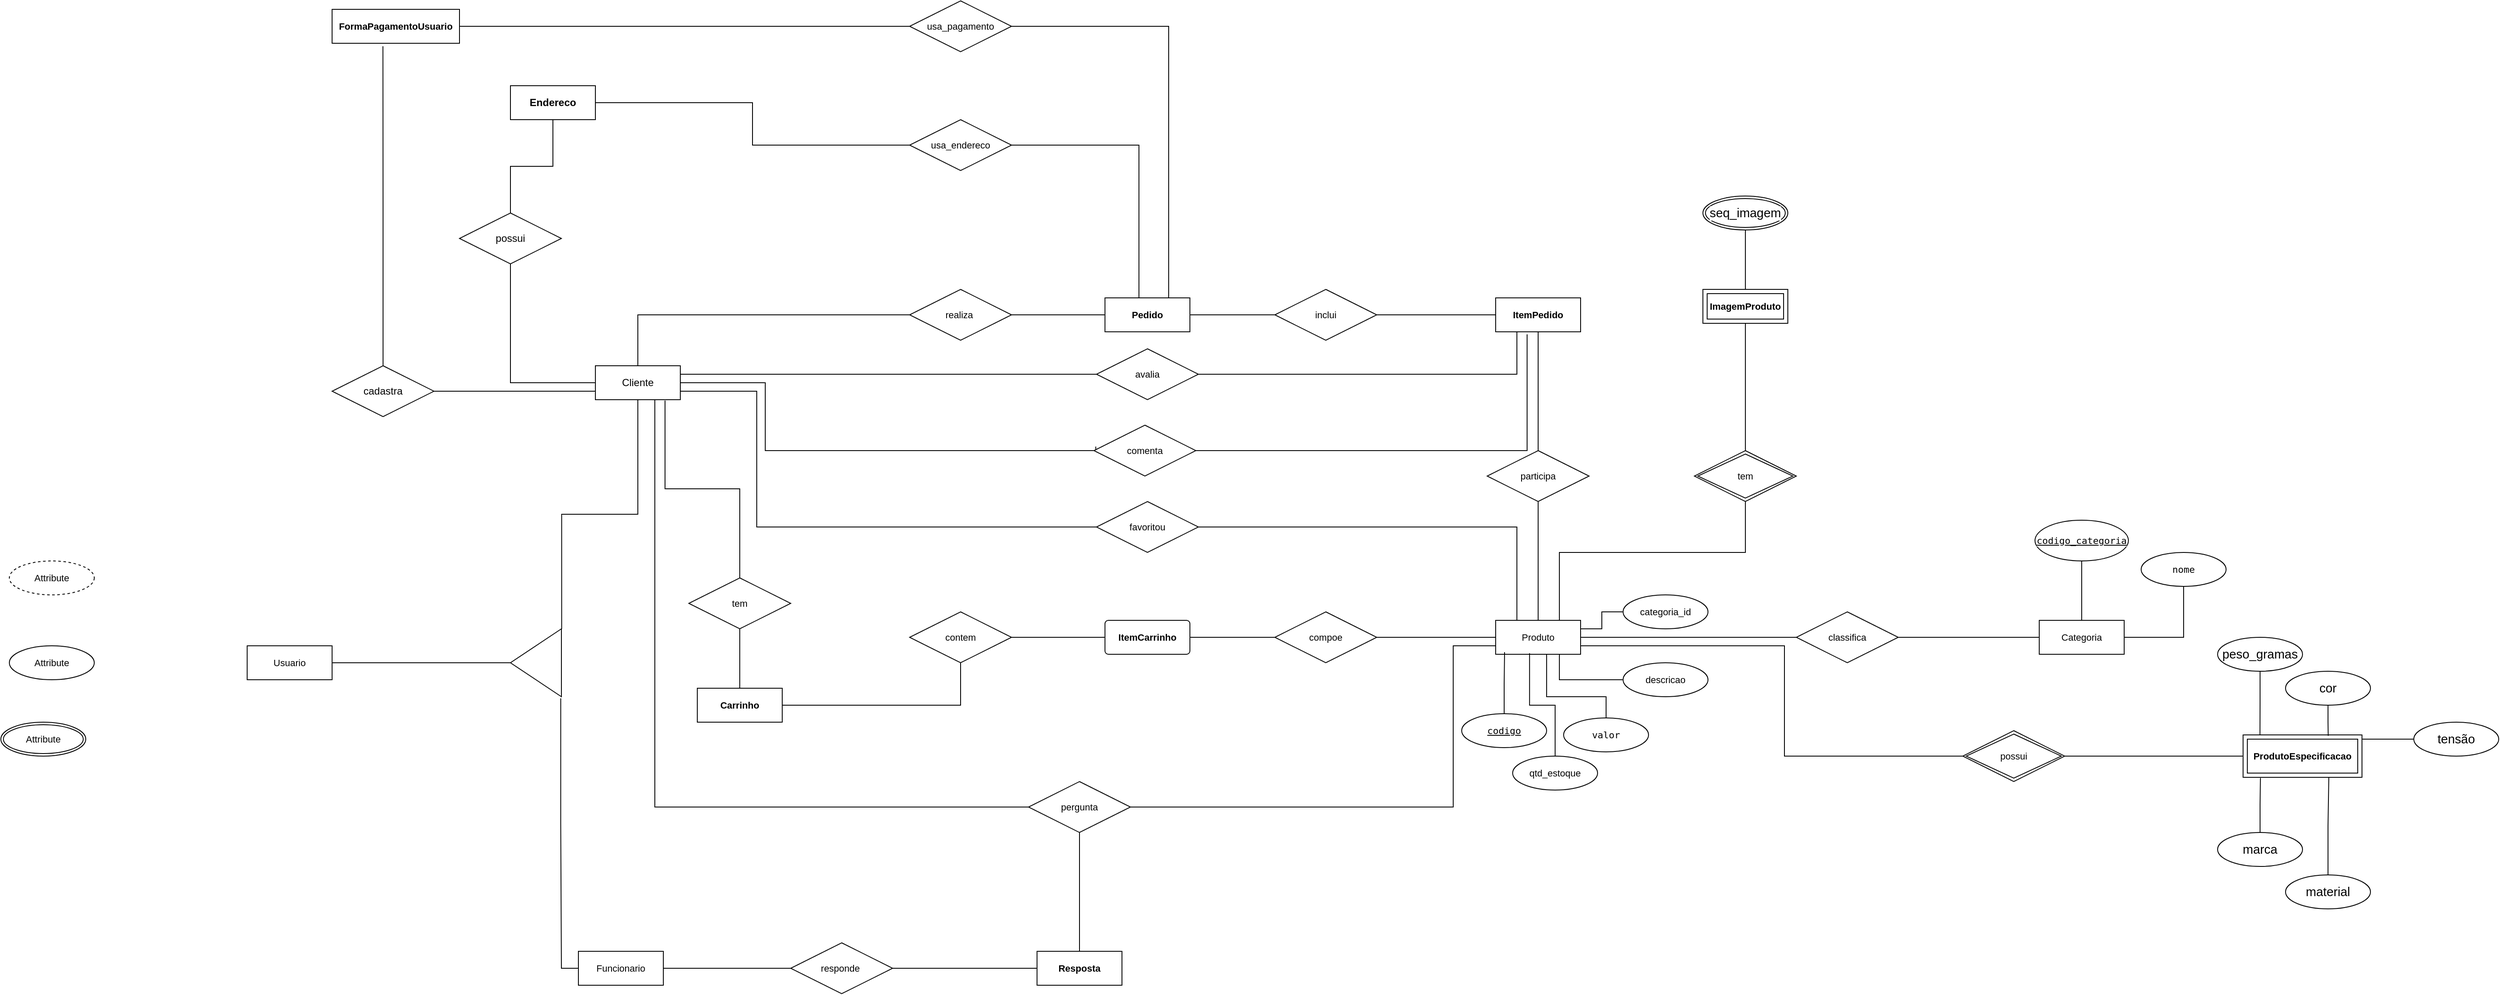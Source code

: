 <mxfile version="28.2.5">
  <diagram name="Página-1" id="8Iw2187nsq1q3JchT0BX">
    <mxGraphModel dx="5187" dy="3324" grid="1" gridSize="10" guides="1" tooltips="1" connect="1" arrows="1" fold="1" page="1" pageScale="1" pageWidth="827" pageHeight="1169" math="0" shadow="0">
      <root>
        <mxCell id="0" />
        <mxCell id="1" parent="0" />
        <mxCell id="VzOfpZ_Bs2Y8hGM9rfYh-7" style="edgeStyle=orthogonalEdgeStyle;rounded=0;orthogonalLoop=1;jettySize=auto;html=1;entryX=0.5;entryY=1;entryDx=0;entryDy=0;endArrow=none;endFill=0;" edge="1" parent="1" source="VzOfpZ_Bs2Y8hGM9rfYh-1" target="VzOfpZ_Bs2Y8hGM9rfYh-4">
          <mxGeometry relative="1" as="geometry" />
        </mxCell>
        <mxCell id="VzOfpZ_Bs2Y8hGM9rfYh-9" style="edgeStyle=orthogonalEdgeStyle;shape=connector;rounded=0;orthogonalLoop=1;jettySize=auto;html=1;entryX=1;entryY=0.5;entryDx=0;entryDy=0;strokeColor=default;align=center;verticalAlign=middle;fontFamily=Helvetica;fontSize=11;fontColor=default;labelBackgroundColor=default;endArrow=none;endFill=0;exitX=0;exitY=0.75;exitDx=0;exitDy=0;" edge="1" parent="1" source="VzOfpZ_Bs2Y8hGM9rfYh-1" target="VzOfpZ_Bs2Y8hGM9rfYh-6">
          <mxGeometry relative="1" as="geometry">
            <Array as="points">
              <mxPoint x="70" y="160" />
              <mxPoint x="70" y="160" />
            </Array>
          </mxGeometry>
        </mxCell>
        <mxCell id="VzOfpZ_Bs2Y8hGM9rfYh-13" style="edgeStyle=orthogonalEdgeStyle;shape=connector;rounded=0;orthogonalLoop=1;jettySize=auto;html=1;entryX=0.5;entryY=0;entryDx=0;entryDy=0;strokeColor=default;align=center;verticalAlign=middle;fontFamily=Helvetica;fontSize=11;fontColor=default;labelBackgroundColor=default;endArrow=none;endFill=0;exitX=0.82;exitY=1.025;exitDx=0;exitDy=0;exitPerimeter=0;" edge="1" parent="1" source="VzOfpZ_Bs2Y8hGM9rfYh-1" target="VzOfpZ_Bs2Y8hGM9rfYh-12">
          <mxGeometry relative="1" as="geometry" />
        </mxCell>
        <mxCell id="VzOfpZ_Bs2Y8hGM9rfYh-27" style="edgeStyle=orthogonalEdgeStyle;shape=connector;rounded=0;orthogonalLoop=1;jettySize=auto;html=1;entryX=0;entryY=0.5;entryDx=0;entryDy=0;strokeColor=default;align=center;verticalAlign=middle;fontFamily=Helvetica;fontSize=11;fontColor=default;labelBackgroundColor=default;endArrow=none;endFill=0;" edge="1" parent="1" source="VzOfpZ_Bs2Y8hGM9rfYh-1" target="VzOfpZ_Bs2Y8hGM9rfYh-25">
          <mxGeometry relative="1" as="geometry">
            <Array as="points">
              <mxPoint x="290" y="70" />
            </Array>
          </mxGeometry>
        </mxCell>
        <mxCell id="VzOfpZ_Bs2Y8hGM9rfYh-65" style="edgeStyle=orthogonalEdgeStyle;shape=connector;rounded=0;orthogonalLoop=1;jettySize=auto;html=1;entryX=0.018;entryY=0.42;entryDx=0;entryDy=0;strokeColor=default;align=center;verticalAlign=middle;fontFamily=Helvetica;fontSize=11;fontColor=default;labelBackgroundColor=default;endArrow=none;endFill=0;entryPerimeter=0;" edge="1" parent="1" source="VzOfpZ_Bs2Y8hGM9rfYh-1" target="VzOfpZ_Bs2Y8hGM9rfYh-64">
          <mxGeometry relative="1" as="geometry">
            <Array as="points">
              <mxPoint x="440" y="150" />
              <mxPoint x="440" y="230" />
              <mxPoint x="829" y="230" />
            </Array>
          </mxGeometry>
        </mxCell>
        <mxCell id="VzOfpZ_Bs2Y8hGM9rfYh-67" style="edgeStyle=orthogonalEdgeStyle;shape=connector;rounded=0;orthogonalLoop=1;jettySize=auto;html=1;entryX=0;entryY=0.5;entryDx=0;entryDy=0;strokeColor=default;align=center;verticalAlign=middle;fontFamily=Helvetica;fontSize=11;fontColor=default;labelBackgroundColor=default;endArrow=none;endFill=0;" edge="1" parent="1" source="VzOfpZ_Bs2Y8hGM9rfYh-1" target="VzOfpZ_Bs2Y8hGM9rfYh-60">
          <mxGeometry relative="1" as="geometry">
            <Array as="points">
              <mxPoint x="310" y="650" />
            </Array>
          </mxGeometry>
        </mxCell>
        <mxCell id="VzOfpZ_Bs2Y8hGM9rfYh-1" value="Cliente" style="whiteSpace=wrap;html=1;align=center;" vertex="1" parent="1">
          <mxGeometry x="240" y="130" width="100" height="40" as="geometry" />
        </mxCell>
        <mxCell id="VzOfpZ_Bs2Y8hGM9rfYh-8" style="edgeStyle=orthogonalEdgeStyle;shape=connector;rounded=0;orthogonalLoop=1;jettySize=auto;html=1;strokeColor=default;align=center;verticalAlign=middle;fontFamily=Helvetica;fontSize=11;fontColor=default;labelBackgroundColor=default;endArrow=none;endFill=0;entryX=0.5;entryY=1;entryDx=0;entryDy=0;" edge="1" parent="1" source="VzOfpZ_Bs2Y8hGM9rfYh-4" target="VzOfpZ_Bs2Y8hGM9rfYh-5">
          <mxGeometry relative="1" as="geometry">
            <mxPoint x="130" y="390" as="targetPoint" />
            <Array as="points" />
          </mxGeometry>
        </mxCell>
        <mxCell id="VzOfpZ_Bs2Y8hGM9rfYh-4" value="possui " style="shape=rhombus;perimeter=rhombusPerimeter;whiteSpace=wrap;html=1;align=center;" vertex="1" parent="1">
          <mxGeometry x="80" y="-50" width="120" height="60" as="geometry" />
        </mxCell>
        <mxCell id="VzOfpZ_Bs2Y8hGM9rfYh-5" value="&lt;strong data-end=&quot;5387&quot; data-start=&quot;5356&quot;&gt;Endereco&lt;/strong&gt;" style="whiteSpace=wrap;html=1;align=center;" vertex="1" parent="1">
          <mxGeometry x="140" y="-200" width="100" height="40" as="geometry" />
        </mxCell>
        <mxCell id="VzOfpZ_Bs2Y8hGM9rfYh-11" style="edgeStyle=orthogonalEdgeStyle;shape=connector;rounded=0;orthogonalLoop=1;jettySize=auto;html=1;entryX=0.399;entryY=1.089;entryDx=0;entryDy=0;strokeColor=default;align=center;verticalAlign=middle;fontFamily=Helvetica;fontSize=11;fontColor=default;labelBackgroundColor=default;endArrow=none;endFill=0;entryPerimeter=0;" edge="1" parent="1" source="VzOfpZ_Bs2Y8hGM9rfYh-6" target="VzOfpZ_Bs2Y8hGM9rfYh-10">
          <mxGeometry relative="1" as="geometry">
            <Array as="points" />
          </mxGeometry>
        </mxCell>
        <mxCell id="VzOfpZ_Bs2Y8hGM9rfYh-6" value="cadastra " style="shape=rhombus;perimeter=rhombusPerimeter;whiteSpace=wrap;html=1;align=center;" vertex="1" parent="1">
          <mxGeometry x="-70" y="130" width="120" height="60" as="geometry" />
        </mxCell>
        <mxCell id="VzOfpZ_Bs2Y8hGM9rfYh-10" value="&lt;strong data-end=&quot;5485&quot; data-start=&quot;5439&quot;&gt;FormaPagamentoUsuario&lt;/strong&gt;" style="whiteSpace=wrap;html=1;align=center;fontFamily=Helvetica;fontSize=11;fontColor=default;labelBackgroundColor=default;" vertex="1" parent="1">
          <mxGeometry x="-70" y="-290" width="150" height="40" as="geometry" />
        </mxCell>
        <mxCell id="VzOfpZ_Bs2Y8hGM9rfYh-16" style="edgeStyle=orthogonalEdgeStyle;shape=connector;rounded=0;orthogonalLoop=1;jettySize=auto;html=1;entryX=0.5;entryY=0;entryDx=0;entryDy=0;strokeColor=default;align=center;verticalAlign=middle;fontFamily=Helvetica;fontSize=11;fontColor=default;labelBackgroundColor=default;endArrow=none;endFill=0;" edge="1" parent="1" source="VzOfpZ_Bs2Y8hGM9rfYh-12" target="VzOfpZ_Bs2Y8hGM9rfYh-15">
          <mxGeometry relative="1" as="geometry" />
        </mxCell>
        <mxCell id="VzOfpZ_Bs2Y8hGM9rfYh-12" value="tem " style="shape=rhombus;perimeter=rhombusPerimeter;whiteSpace=wrap;html=1;align=center;fontFamily=Helvetica;fontSize=11;fontColor=default;labelBackgroundColor=default;" vertex="1" parent="1">
          <mxGeometry x="350" y="380" width="120" height="60" as="geometry" />
        </mxCell>
        <mxCell id="VzOfpZ_Bs2Y8hGM9rfYh-18" style="edgeStyle=orthogonalEdgeStyle;shape=connector;rounded=0;orthogonalLoop=1;jettySize=auto;html=1;strokeColor=default;align=center;verticalAlign=middle;fontFamily=Helvetica;fontSize=11;fontColor=default;labelBackgroundColor=default;endArrow=none;endFill=0;" edge="1" parent="1" source="VzOfpZ_Bs2Y8hGM9rfYh-15" target="VzOfpZ_Bs2Y8hGM9rfYh-17">
          <mxGeometry relative="1" as="geometry" />
        </mxCell>
        <mxCell id="VzOfpZ_Bs2Y8hGM9rfYh-15" value="&lt;strong data-end=&quot;5530&quot; data-start=&quot;5502&quot;&gt;Carrinho&lt;/strong&gt;" style="whiteSpace=wrap;html=1;align=center;fontFamily=Helvetica;fontSize=11;fontColor=default;labelBackgroundColor=default;" vertex="1" parent="1">
          <mxGeometry x="360" y="510" width="100" height="40" as="geometry" />
        </mxCell>
        <mxCell id="VzOfpZ_Bs2Y8hGM9rfYh-20" style="edgeStyle=orthogonalEdgeStyle;shape=connector;rounded=0;orthogonalLoop=1;jettySize=auto;html=1;entryX=0;entryY=0.5;entryDx=0;entryDy=0;strokeColor=default;align=center;verticalAlign=middle;fontFamily=Helvetica;fontSize=11;fontColor=default;labelBackgroundColor=default;endArrow=none;endFill=0;" edge="1" parent="1" source="VzOfpZ_Bs2Y8hGM9rfYh-17" target="VzOfpZ_Bs2Y8hGM9rfYh-19">
          <mxGeometry relative="1" as="geometry" />
        </mxCell>
        <mxCell id="VzOfpZ_Bs2Y8hGM9rfYh-17" value="contem " style="shape=rhombus;perimeter=rhombusPerimeter;whiteSpace=wrap;html=1;align=center;fontFamily=Helvetica;fontSize=11;fontColor=default;labelBackgroundColor=default;" vertex="1" parent="1">
          <mxGeometry x="610" y="420" width="120" height="60" as="geometry" />
        </mxCell>
        <mxCell id="VzOfpZ_Bs2Y8hGM9rfYh-22" style="edgeStyle=orthogonalEdgeStyle;shape=connector;rounded=0;orthogonalLoop=1;jettySize=auto;html=1;strokeColor=default;align=center;verticalAlign=middle;fontFamily=Helvetica;fontSize=11;fontColor=default;labelBackgroundColor=default;endArrow=none;endFill=0;" edge="1" parent="1" source="VzOfpZ_Bs2Y8hGM9rfYh-19" target="VzOfpZ_Bs2Y8hGM9rfYh-21">
          <mxGeometry relative="1" as="geometry" />
        </mxCell>
        <mxCell id="VzOfpZ_Bs2Y8hGM9rfYh-19" value="&lt;strong data-end=&quot;5639&quot; data-start=&quot;5603&quot;&gt;ItemCarrinho&lt;/strong&gt;" style="rounded=1;arcSize=10;whiteSpace=wrap;html=1;align=center;fontFamily=Helvetica;fontSize=11;fontColor=default;labelBackgroundColor=default;" vertex="1" parent="1">
          <mxGeometry x="840" y="430" width="100" height="40" as="geometry" />
        </mxCell>
        <mxCell id="VzOfpZ_Bs2Y8hGM9rfYh-24" style="edgeStyle=orthogonalEdgeStyle;shape=connector;rounded=0;orthogonalLoop=1;jettySize=auto;html=1;entryX=0;entryY=0.5;entryDx=0;entryDy=0;strokeColor=default;align=center;verticalAlign=middle;fontFamily=Helvetica;fontSize=11;fontColor=default;labelBackgroundColor=default;endArrow=none;endFill=0;" edge="1" parent="1" source="VzOfpZ_Bs2Y8hGM9rfYh-21" target="VzOfpZ_Bs2Y8hGM9rfYh-23">
          <mxGeometry relative="1" as="geometry" />
        </mxCell>
        <mxCell id="VzOfpZ_Bs2Y8hGM9rfYh-21" value="compoe " style="shape=rhombus;perimeter=rhombusPerimeter;whiteSpace=wrap;html=1;align=center;fontFamily=Helvetica;fontSize=11;fontColor=default;labelBackgroundColor=default;" vertex="1" parent="1">
          <mxGeometry x="1040" y="420" width="120" height="60" as="geometry" />
        </mxCell>
        <mxCell id="VzOfpZ_Bs2Y8hGM9rfYh-45" style="edgeStyle=orthogonalEdgeStyle;shape=connector;rounded=0;orthogonalLoop=1;jettySize=auto;html=1;strokeColor=default;align=center;verticalAlign=middle;fontFamily=Helvetica;fontSize=11;fontColor=default;labelBackgroundColor=default;endArrow=none;endFill=0;exitX=0.75;exitY=0;exitDx=0;exitDy=0;" edge="1" parent="1" source="VzOfpZ_Bs2Y8hGM9rfYh-23" target="VzOfpZ_Bs2Y8hGM9rfYh-108">
          <mxGeometry relative="1" as="geometry">
            <mxPoint x="1594" y="290" as="targetPoint" />
            <Array as="points">
              <mxPoint x="1375" y="350" />
              <mxPoint x="1594" y="350" />
            </Array>
          </mxGeometry>
        </mxCell>
        <mxCell id="VzOfpZ_Bs2Y8hGM9rfYh-50" style="edgeStyle=orthogonalEdgeStyle;shape=connector;rounded=0;orthogonalLoop=1;jettySize=auto;html=1;entryX=0.098;entryY=0.408;entryDx=0;entryDy=0;strokeColor=default;align=center;verticalAlign=middle;fontFamily=Helvetica;fontSize=11;fontColor=default;labelBackgroundColor=default;endArrow=none;endFill=0;exitX=1;exitY=0.75;exitDx=0;exitDy=0;entryPerimeter=0;" edge="1" parent="1" source="VzOfpZ_Bs2Y8hGM9rfYh-23" target="VzOfpZ_Bs2Y8hGM9rfYh-117">
          <mxGeometry relative="1" as="geometry">
            <mxPoint x="1850.0" y="590" as="targetPoint" />
            <Array as="points">
              <mxPoint x="1640" y="460" />
              <mxPoint x="1640" y="590" />
              <mxPoint x="1862" y="590" />
            </Array>
          </mxGeometry>
        </mxCell>
        <mxCell id="VzOfpZ_Bs2Y8hGM9rfYh-55" style="edgeStyle=orthogonalEdgeStyle;shape=connector;rounded=0;orthogonalLoop=1;jettySize=auto;html=1;entryX=0;entryY=0.5;entryDx=0;entryDy=0;strokeColor=default;align=center;verticalAlign=middle;fontFamily=Helvetica;fontSize=11;fontColor=default;labelBackgroundColor=default;endArrow=none;endFill=0;" edge="1" parent="1" source="VzOfpZ_Bs2Y8hGM9rfYh-23" target="VzOfpZ_Bs2Y8hGM9rfYh-54">
          <mxGeometry relative="1" as="geometry" />
        </mxCell>
        <mxCell id="VzOfpZ_Bs2Y8hGM9rfYh-23" value="Produto" style="whiteSpace=wrap;html=1;align=center;fontFamily=Helvetica;fontSize=11;fontColor=default;labelBackgroundColor=default;" vertex="1" parent="1">
          <mxGeometry x="1300" y="430" width="100" height="40" as="geometry" />
        </mxCell>
        <mxCell id="VzOfpZ_Bs2Y8hGM9rfYh-28" style="edgeStyle=orthogonalEdgeStyle;shape=connector;rounded=0;orthogonalLoop=1;jettySize=auto;html=1;entryX=0;entryY=0.5;entryDx=0;entryDy=0;strokeColor=default;align=center;verticalAlign=middle;fontFamily=Helvetica;fontSize=11;fontColor=default;labelBackgroundColor=default;endArrow=none;endFill=0;" edge="1" parent="1" source="VzOfpZ_Bs2Y8hGM9rfYh-25" target="VzOfpZ_Bs2Y8hGM9rfYh-26">
          <mxGeometry relative="1" as="geometry" />
        </mxCell>
        <mxCell id="VzOfpZ_Bs2Y8hGM9rfYh-25" value="realiza&amp;nbsp;" style="shape=rhombus;perimeter=rhombusPerimeter;whiteSpace=wrap;html=1;align=center;fontFamily=Helvetica;fontSize=11;fontColor=default;labelBackgroundColor=default;" vertex="1" parent="1">
          <mxGeometry x="610" y="40" width="120" height="60" as="geometry" />
        </mxCell>
        <mxCell id="VzOfpZ_Bs2Y8hGM9rfYh-30" style="edgeStyle=orthogonalEdgeStyle;shape=connector;rounded=0;orthogonalLoop=1;jettySize=auto;html=1;entryX=0;entryY=0.5;entryDx=0;entryDy=0;strokeColor=default;align=center;verticalAlign=middle;fontFamily=Helvetica;fontSize=11;fontColor=default;labelBackgroundColor=default;endArrow=none;endFill=0;" edge="1" parent="1" source="VzOfpZ_Bs2Y8hGM9rfYh-26" target="VzOfpZ_Bs2Y8hGM9rfYh-29">
          <mxGeometry relative="1" as="geometry" />
        </mxCell>
        <mxCell id="VzOfpZ_Bs2Y8hGM9rfYh-39" style="edgeStyle=orthogonalEdgeStyle;shape=connector;rounded=0;orthogonalLoop=1;jettySize=auto;html=1;entryX=1;entryY=0.5;entryDx=0;entryDy=0;strokeColor=default;align=center;verticalAlign=middle;fontFamily=Helvetica;fontSize=11;fontColor=default;labelBackgroundColor=default;endArrow=none;endFill=0;" edge="1" parent="1" source="VzOfpZ_Bs2Y8hGM9rfYh-26" target="VzOfpZ_Bs2Y8hGM9rfYh-38">
          <mxGeometry relative="1" as="geometry">
            <Array as="points">
              <mxPoint x="880" y="-130" />
            </Array>
          </mxGeometry>
        </mxCell>
        <mxCell id="VzOfpZ_Bs2Y8hGM9rfYh-26" value="&lt;strong data-end=&quot;5777&quot; data-start=&quot;5747&quot;&gt;Pedido&lt;/strong&gt;" style="whiteSpace=wrap;html=1;align=center;fontFamily=Helvetica;fontSize=11;fontColor=default;labelBackgroundColor=default;" vertex="1" parent="1">
          <mxGeometry x="840" y="50" width="100" height="40" as="geometry" />
        </mxCell>
        <mxCell id="VzOfpZ_Bs2Y8hGM9rfYh-32" style="edgeStyle=orthogonalEdgeStyle;shape=connector;rounded=0;orthogonalLoop=1;jettySize=auto;html=1;entryX=0;entryY=0.5;entryDx=0;entryDy=0;strokeColor=default;align=center;verticalAlign=middle;fontFamily=Helvetica;fontSize=11;fontColor=default;labelBackgroundColor=default;endArrow=none;endFill=0;" edge="1" parent="1" source="VzOfpZ_Bs2Y8hGM9rfYh-29" target="VzOfpZ_Bs2Y8hGM9rfYh-31">
          <mxGeometry relative="1" as="geometry" />
        </mxCell>
        <mxCell id="VzOfpZ_Bs2Y8hGM9rfYh-29" value="inclui " style="shape=rhombus;perimeter=rhombusPerimeter;whiteSpace=wrap;html=1;align=center;fontFamily=Helvetica;fontSize=11;fontColor=default;labelBackgroundColor=default;" vertex="1" parent="1">
          <mxGeometry x="1040" y="40" width="120" height="60" as="geometry" />
        </mxCell>
        <mxCell id="VzOfpZ_Bs2Y8hGM9rfYh-34" style="edgeStyle=orthogonalEdgeStyle;shape=connector;rounded=0;orthogonalLoop=1;jettySize=auto;html=1;strokeColor=default;align=center;verticalAlign=middle;fontFamily=Helvetica;fontSize=11;fontColor=default;labelBackgroundColor=default;endArrow=none;endFill=0;" edge="1" parent="1" source="VzOfpZ_Bs2Y8hGM9rfYh-31">
          <mxGeometry relative="1" as="geometry">
            <mxPoint x="1350" y="180" as="targetPoint" />
          </mxGeometry>
        </mxCell>
        <mxCell id="VzOfpZ_Bs2Y8hGM9rfYh-31" value="&lt;strong data-end=&quot;5826&quot; data-start=&quot;5794&quot;&gt;ItemPedido&lt;/strong&gt;" style="whiteSpace=wrap;html=1;align=center;fontFamily=Helvetica;fontSize=11;fontColor=default;labelBackgroundColor=default;" vertex="1" parent="1">
          <mxGeometry x="1300" y="50" width="100" height="40" as="geometry" />
        </mxCell>
        <mxCell id="VzOfpZ_Bs2Y8hGM9rfYh-35" value="" style="edgeStyle=orthogonalEdgeStyle;shape=connector;rounded=0;orthogonalLoop=1;jettySize=auto;html=1;strokeColor=default;align=center;verticalAlign=middle;fontFamily=Helvetica;fontSize=11;fontColor=default;labelBackgroundColor=default;endArrow=none;endFill=0;exitX=0.5;exitY=0;exitDx=0;exitDy=0;" edge="1" parent="1" source="VzOfpZ_Bs2Y8hGM9rfYh-33" target="VzOfpZ_Bs2Y8hGM9rfYh-31">
          <mxGeometry relative="1" as="geometry" />
        </mxCell>
        <mxCell id="VzOfpZ_Bs2Y8hGM9rfYh-36" style="edgeStyle=orthogonalEdgeStyle;shape=connector;rounded=0;orthogonalLoop=1;jettySize=auto;html=1;entryX=0.5;entryY=0;entryDx=0;entryDy=0;strokeColor=default;align=center;verticalAlign=middle;fontFamily=Helvetica;fontSize=11;fontColor=default;labelBackgroundColor=default;endArrow=none;endFill=0;" edge="1" parent="1" source="VzOfpZ_Bs2Y8hGM9rfYh-33" target="VzOfpZ_Bs2Y8hGM9rfYh-23">
          <mxGeometry relative="1" as="geometry" />
        </mxCell>
        <mxCell id="VzOfpZ_Bs2Y8hGM9rfYh-33" value="participa " style="shape=rhombus;perimeter=rhombusPerimeter;whiteSpace=wrap;html=1;align=center;fontFamily=Helvetica;fontSize=11;fontColor=default;labelBackgroundColor=default;" vertex="1" parent="1">
          <mxGeometry x="1290" y="230" width="120" height="60" as="geometry" />
        </mxCell>
        <mxCell id="VzOfpZ_Bs2Y8hGM9rfYh-59" style="edgeStyle=orthogonalEdgeStyle;shape=connector;rounded=0;orthogonalLoop=1;jettySize=auto;html=1;entryX=1;entryY=0.5;entryDx=0;entryDy=0;strokeColor=default;align=center;verticalAlign=middle;fontFamily=Helvetica;fontSize=11;fontColor=default;labelBackgroundColor=default;endArrow=none;endFill=0;" edge="1" parent="1" source="VzOfpZ_Bs2Y8hGM9rfYh-38" target="VzOfpZ_Bs2Y8hGM9rfYh-5">
          <mxGeometry relative="1" as="geometry" />
        </mxCell>
        <mxCell id="VzOfpZ_Bs2Y8hGM9rfYh-38" value="usa_endereco " style="shape=rhombus;perimeter=rhombusPerimeter;whiteSpace=wrap;html=1;align=center;fontFamily=Helvetica;fontSize=11;fontColor=default;labelBackgroundColor=default;" vertex="1" parent="1">
          <mxGeometry x="610" y="-160" width="120" height="60" as="geometry" />
        </mxCell>
        <mxCell id="VzOfpZ_Bs2Y8hGM9rfYh-42" style="edgeStyle=orthogonalEdgeStyle;shape=connector;rounded=0;orthogonalLoop=1;jettySize=auto;html=1;entryX=0.75;entryY=0;entryDx=0;entryDy=0;strokeColor=default;align=center;verticalAlign=middle;fontFamily=Helvetica;fontSize=11;fontColor=default;labelBackgroundColor=default;endArrow=none;endFill=0;" edge="1" parent="1" source="VzOfpZ_Bs2Y8hGM9rfYh-41" target="VzOfpZ_Bs2Y8hGM9rfYh-26">
          <mxGeometry relative="1" as="geometry" />
        </mxCell>
        <mxCell id="VzOfpZ_Bs2Y8hGM9rfYh-77" style="edgeStyle=orthogonalEdgeStyle;shape=connector;rounded=0;orthogonalLoop=1;jettySize=auto;html=1;entryX=1;entryY=0.5;entryDx=0;entryDy=0;strokeColor=default;align=center;verticalAlign=middle;fontFamily=Helvetica;fontSize=11;fontColor=default;labelBackgroundColor=default;endArrow=none;endFill=0;" edge="1" parent="1" source="VzOfpZ_Bs2Y8hGM9rfYh-41" target="VzOfpZ_Bs2Y8hGM9rfYh-10">
          <mxGeometry relative="1" as="geometry" />
        </mxCell>
        <mxCell id="VzOfpZ_Bs2Y8hGM9rfYh-41" value="usa_pagamento  " style="shape=rhombus;perimeter=rhombusPerimeter;whiteSpace=wrap;html=1;align=center;fontFamily=Helvetica;fontSize=11;fontColor=default;labelBackgroundColor=default;" vertex="1" parent="1">
          <mxGeometry x="610" y="-300" width="120" height="60" as="geometry" />
        </mxCell>
        <mxCell id="VzOfpZ_Bs2Y8hGM9rfYh-47" style="edgeStyle=orthogonalEdgeStyle;shape=connector;rounded=0;orthogonalLoop=1;jettySize=auto;html=1;entryX=0.5;entryY=1;entryDx=0;entryDy=0;strokeColor=default;align=center;verticalAlign=middle;fontFamily=Helvetica;fontSize=11;fontColor=default;labelBackgroundColor=default;endArrow=none;endFill=0;exitX=0.5;exitY=0;exitDx=0;exitDy=0;" edge="1" parent="1" source="VzOfpZ_Bs2Y8hGM9rfYh-108" target="VzOfpZ_Bs2Y8hGM9rfYh-107">
          <mxGeometry relative="1" as="geometry">
            <mxPoint x="1594" y="230" as="sourcePoint" />
            <mxPoint x="1594" y="90" as="targetPoint" />
          </mxGeometry>
        </mxCell>
        <mxCell id="VzOfpZ_Bs2Y8hGM9rfYh-53" style="edgeStyle=orthogonalEdgeStyle;shape=connector;rounded=0;orthogonalLoop=1;jettySize=auto;html=1;entryX=0;entryY=0.5;entryDx=0;entryDy=0;strokeColor=default;align=center;verticalAlign=middle;fontFamily=Helvetica;fontSize=11;fontColor=default;labelBackgroundColor=default;endArrow=none;endFill=0;" edge="1" parent="1" source="VzOfpZ_Bs2Y8hGM9rfYh-117" target="VzOfpZ_Bs2Y8hGM9rfYh-114">
          <mxGeometry relative="1" as="geometry">
            <mxPoint x="1970.0" y="590" as="sourcePoint" />
            <mxPoint x="2095.0" y="590" as="targetPoint" />
          </mxGeometry>
        </mxCell>
        <mxCell id="VzOfpZ_Bs2Y8hGM9rfYh-57" style="edgeStyle=orthogonalEdgeStyle;shape=connector;rounded=0;orthogonalLoop=1;jettySize=auto;html=1;entryX=0;entryY=0.5;entryDx=0;entryDy=0;strokeColor=default;align=center;verticalAlign=middle;fontFamily=Helvetica;fontSize=11;fontColor=default;labelBackgroundColor=default;endArrow=none;endFill=0;" edge="1" parent="1" source="VzOfpZ_Bs2Y8hGM9rfYh-54" target="VzOfpZ_Bs2Y8hGM9rfYh-56">
          <mxGeometry relative="1" as="geometry" />
        </mxCell>
        <mxCell id="VzOfpZ_Bs2Y8hGM9rfYh-54" value="classifica " style="shape=rhombus;perimeter=rhombusPerimeter;whiteSpace=wrap;html=1;align=center;fontFamily=Helvetica;fontSize=11;fontColor=default;labelBackgroundColor=default;" vertex="1" parent="1">
          <mxGeometry x="1654" y="420" width="120" height="60" as="geometry" />
        </mxCell>
        <mxCell id="VzOfpZ_Bs2Y8hGM9rfYh-56" value="Categoria " style="whiteSpace=wrap;html=1;align=center;fontFamily=Helvetica;fontSize=11;fontColor=default;labelBackgroundColor=default;" vertex="1" parent="1">
          <mxGeometry x="1940" y="430" width="100" height="40" as="geometry" />
        </mxCell>
        <mxCell id="VzOfpZ_Bs2Y8hGM9rfYh-60" value="pergunta  " style="shape=rhombus;perimeter=rhombusPerimeter;whiteSpace=wrap;html=1;align=center;fontFamily=Helvetica;fontSize=11;fontColor=default;labelBackgroundColor=default;" vertex="1" parent="1">
          <mxGeometry x="750" y="620" width="120" height="60" as="geometry" />
        </mxCell>
        <mxCell id="VzOfpZ_Bs2Y8hGM9rfYh-62" style="edgeStyle=orthogonalEdgeStyle;shape=connector;rounded=0;orthogonalLoop=1;jettySize=auto;html=1;entryX=1;entryY=0.25;entryDx=0;entryDy=0;strokeColor=default;align=center;verticalAlign=middle;fontFamily=Helvetica;fontSize=11;fontColor=default;labelBackgroundColor=default;endArrow=none;endFill=0;" edge="1" parent="1" source="VzOfpZ_Bs2Y8hGM9rfYh-61" target="VzOfpZ_Bs2Y8hGM9rfYh-1">
          <mxGeometry relative="1" as="geometry">
            <Array as="points">
              <mxPoint x="690" y="140" />
              <mxPoint x="690" y="140" />
            </Array>
          </mxGeometry>
        </mxCell>
        <mxCell id="VzOfpZ_Bs2Y8hGM9rfYh-63" style="edgeStyle=orthogonalEdgeStyle;shape=connector;rounded=0;orthogonalLoop=1;jettySize=auto;html=1;entryX=0.25;entryY=1;entryDx=0;entryDy=0;strokeColor=default;align=center;verticalAlign=middle;fontFamily=Helvetica;fontSize=11;fontColor=default;labelBackgroundColor=default;endArrow=none;endFill=0;" edge="1" parent="1" source="VzOfpZ_Bs2Y8hGM9rfYh-61" target="VzOfpZ_Bs2Y8hGM9rfYh-31">
          <mxGeometry relative="1" as="geometry" />
        </mxCell>
        <mxCell id="VzOfpZ_Bs2Y8hGM9rfYh-61" value="avalia " style="shape=rhombus;perimeter=rhombusPerimeter;whiteSpace=wrap;html=1;align=center;fontFamily=Helvetica;fontSize=11;fontColor=default;labelBackgroundColor=default;" vertex="1" parent="1">
          <mxGeometry x="830" y="110" width="120" height="60" as="geometry" />
        </mxCell>
        <mxCell id="VzOfpZ_Bs2Y8hGM9rfYh-64" value="comenta " style="shape=rhombus;perimeter=rhombusPerimeter;whiteSpace=wrap;html=1;align=center;fontFamily=Helvetica;fontSize=11;fontColor=default;labelBackgroundColor=default;" vertex="1" parent="1">
          <mxGeometry x="827" y="200" width="120" height="60" as="geometry" />
        </mxCell>
        <mxCell id="VzOfpZ_Bs2Y8hGM9rfYh-66" style="edgeStyle=orthogonalEdgeStyle;shape=connector;rounded=0;orthogonalLoop=1;jettySize=auto;html=1;entryX=0.37;entryY=1.075;entryDx=0;entryDy=0;entryPerimeter=0;strokeColor=default;align=center;verticalAlign=middle;fontFamily=Helvetica;fontSize=11;fontColor=default;labelBackgroundColor=default;endArrow=none;endFill=0;" edge="1" parent="1" source="VzOfpZ_Bs2Y8hGM9rfYh-64" target="VzOfpZ_Bs2Y8hGM9rfYh-31">
          <mxGeometry relative="1" as="geometry">
            <Array as="points">
              <mxPoint x="1337" y="230" />
            </Array>
          </mxGeometry>
        </mxCell>
        <mxCell id="VzOfpZ_Bs2Y8hGM9rfYh-68" style="edgeStyle=orthogonalEdgeStyle;shape=connector;rounded=0;orthogonalLoop=1;jettySize=auto;html=1;entryX=0;entryY=0.75;entryDx=0;entryDy=0;strokeColor=default;align=center;verticalAlign=middle;fontFamily=Helvetica;fontSize=11;fontColor=default;labelBackgroundColor=default;endArrow=none;endFill=0;" edge="1" parent="1" source="VzOfpZ_Bs2Y8hGM9rfYh-60" target="VzOfpZ_Bs2Y8hGM9rfYh-23">
          <mxGeometry relative="1" as="geometry">
            <Array as="points">
              <mxPoint x="1250" y="650" />
              <mxPoint x="1250" y="460" />
            </Array>
          </mxGeometry>
        </mxCell>
        <mxCell id="VzOfpZ_Bs2Y8hGM9rfYh-71" style="edgeStyle=orthogonalEdgeStyle;shape=connector;rounded=0;orthogonalLoop=1;jettySize=auto;html=1;entryX=0.5;entryY=1;entryDx=0;entryDy=0;strokeColor=default;align=center;verticalAlign=middle;fontFamily=Helvetica;fontSize=11;fontColor=default;labelBackgroundColor=default;endArrow=none;endFill=0;" edge="1" parent="1" source="VzOfpZ_Bs2Y8hGM9rfYh-70" target="VzOfpZ_Bs2Y8hGM9rfYh-60">
          <mxGeometry relative="1" as="geometry" />
        </mxCell>
        <mxCell id="VzOfpZ_Bs2Y8hGM9rfYh-70" value="&lt;strong data-end=&quot;6964&quot; data-start=&quot;6922&quot;&gt;Resposta&lt;/strong&gt;" style="whiteSpace=wrap;html=1;align=center;fontFamily=Helvetica;fontSize=11;fontColor=default;labelBackgroundColor=default;" vertex="1" parent="1">
          <mxGeometry x="760" y="820" width="100" height="40" as="geometry" />
        </mxCell>
        <mxCell id="VzOfpZ_Bs2Y8hGM9rfYh-74" style="edgeStyle=orthogonalEdgeStyle;shape=connector;rounded=0;orthogonalLoop=1;jettySize=auto;html=1;entryX=0;entryY=0.5;entryDx=0;entryDy=0;strokeColor=default;align=center;verticalAlign=middle;fontFamily=Helvetica;fontSize=11;fontColor=default;labelBackgroundColor=default;endArrow=none;endFill=0;" edge="1" parent="1" source="VzOfpZ_Bs2Y8hGM9rfYh-72" target="VzOfpZ_Bs2Y8hGM9rfYh-70">
          <mxGeometry relative="1" as="geometry" />
        </mxCell>
        <mxCell id="VzOfpZ_Bs2Y8hGM9rfYh-75" style="edgeStyle=orthogonalEdgeStyle;shape=connector;rounded=0;orthogonalLoop=1;jettySize=auto;html=1;entryX=1;entryY=0.5;entryDx=0;entryDy=0;strokeColor=default;align=center;verticalAlign=middle;fontFamily=Helvetica;fontSize=11;fontColor=default;labelBackgroundColor=default;endArrow=none;endFill=0;" edge="1" parent="1" source="VzOfpZ_Bs2Y8hGM9rfYh-72" target="VzOfpZ_Bs2Y8hGM9rfYh-73">
          <mxGeometry relative="1" as="geometry" />
        </mxCell>
        <mxCell id="VzOfpZ_Bs2Y8hGM9rfYh-72" value="responde&amp;nbsp;" style="shape=rhombus;perimeter=rhombusPerimeter;whiteSpace=wrap;html=1;align=center;fontFamily=Helvetica;fontSize=11;fontColor=default;labelBackgroundColor=default;" vertex="1" parent="1">
          <mxGeometry x="470" y="810" width="120" height="60" as="geometry" />
        </mxCell>
        <mxCell id="VzOfpZ_Bs2Y8hGM9rfYh-73" value="Funcionario " style="whiteSpace=wrap;html=1;align=center;fontFamily=Helvetica;fontSize=11;fontColor=default;labelBackgroundColor=default;" vertex="1" parent="1">
          <mxGeometry x="220" y="820" width="100" height="40" as="geometry" />
        </mxCell>
        <mxCell id="VzOfpZ_Bs2Y8hGM9rfYh-80" style="edgeStyle=orthogonalEdgeStyle;shape=connector;rounded=0;orthogonalLoop=1;jettySize=auto;html=1;entryX=1;entryY=0.5;entryDx=0;entryDy=0;strokeColor=default;align=center;verticalAlign=middle;fontFamily=Helvetica;fontSize=11;fontColor=default;labelBackgroundColor=default;endArrow=none;endFill=0;" edge="1" parent="1" source="VzOfpZ_Bs2Y8hGM9rfYh-78" target="VzOfpZ_Bs2Y8hGM9rfYh-79">
          <mxGeometry relative="1" as="geometry" />
        </mxCell>
        <mxCell id="VzOfpZ_Bs2Y8hGM9rfYh-78" value="Usuario" style="whiteSpace=wrap;html=1;align=center;fontFamily=Helvetica;fontSize=11;fontColor=default;labelBackgroundColor=default;" vertex="1" parent="1">
          <mxGeometry x="-170" y="460" width="100" height="40" as="geometry" />
        </mxCell>
        <mxCell id="VzOfpZ_Bs2Y8hGM9rfYh-81" style="edgeStyle=orthogonalEdgeStyle;shape=connector;rounded=0;orthogonalLoop=1;jettySize=auto;html=1;entryX=0.5;entryY=1;entryDx=0;entryDy=0;strokeColor=default;align=center;verticalAlign=middle;fontFamily=Helvetica;fontSize=11;fontColor=default;labelBackgroundColor=default;endArrow=none;endFill=0;exitX=-0.005;exitY=0.997;exitDx=0;exitDy=0;exitPerimeter=0;" edge="1" parent="1" source="VzOfpZ_Bs2Y8hGM9rfYh-79" target="VzOfpZ_Bs2Y8hGM9rfYh-1">
          <mxGeometry relative="1" as="geometry" />
        </mxCell>
        <mxCell id="VzOfpZ_Bs2Y8hGM9rfYh-82" style="edgeStyle=orthogonalEdgeStyle;shape=connector;rounded=0;orthogonalLoop=1;jettySize=auto;html=1;entryX=0;entryY=0.5;entryDx=0;entryDy=0;strokeColor=default;align=center;verticalAlign=middle;fontFamily=Helvetica;fontSize=11;fontColor=default;labelBackgroundColor=default;endArrow=none;endFill=0;exitX=0.013;exitY=-0.024;exitDx=0;exitDy=0;exitPerimeter=0;" edge="1" parent="1" source="VzOfpZ_Bs2Y8hGM9rfYh-79" target="VzOfpZ_Bs2Y8hGM9rfYh-73">
          <mxGeometry relative="1" as="geometry">
            <Array as="points">
              <mxPoint x="199" y="670" />
              <mxPoint x="200" y="840" />
            </Array>
          </mxGeometry>
        </mxCell>
        <mxCell id="VzOfpZ_Bs2Y8hGM9rfYh-79" value="" style="triangle;whiteSpace=wrap;html=1;fontFamily=Helvetica;fontSize=11;fontColor=default;labelBackgroundColor=default;rotation=-180;" vertex="1" parent="1">
          <mxGeometry x="140" y="440" width="60" height="80" as="geometry" />
        </mxCell>
        <mxCell id="VzOfpZ_Bs2Y8hGM9rfYh-84" style="edgeStyle=orthogonalEdgeStyle;shape=connector;rounded=0;orthogonalLoop=1;jettySize=auto;html=1;entryX=1;entryY=0.75;entryDx=0;entryDy=0;strokeColor=default;align=center;verticalAlign=middle;fontFamily=Helvetica;fontSize=11;fontColor=default;labelBackgroundColor=default;endArrow=none;endFill=0;" edge="1" parent="1" source="VzOfpZ_Bs2Y8hGM9rfYh-83" target="VzOfpZ_Bs2Y8hGM9rfYh-1">
          <mxGeometry relative="1" as="geometry">
            <Array as="points">
              <mxPoint x="430" y="320" />
              <mxPoint x="430" y="160" />
            </Array>
          </mxGeometry>
        </mxCell>
        <mxCell id="VzOfpZ_Bs2Y8hGM9rfYh-85" style="edgeStyle=orthogonalEdgeStyle;shape=connector;rounded=0;orthogonalLoop=1;jettySize=auto;html=1;entryX=0.25;entryY=0;entryDx=0;entryDy=0;strokeColor=default;align=center;verticalAlign=middle;fontFamily=Helvetica;fontSize=11;fontColor=default;labelBackgroundColor=default;endArrow=none;endFill=0;" edge="1" parent="1" source="VzOfpZ_Bs2Y8hGM9rfYh-83" target="VzOfpZ_Bs2Y8hGM9rfYh-23">
          <mxGeometry relative="1" as="geometry" />
        </mxCell>
        <mxCell id="VzOfpZ_Bs2Y8hGM9rfYh-83" value="favoritou " style="shape=rhombus;perimeter=rhombusPerimeter;whiteSpace=wrap;html=1;align=center;fontFamily=Helvetica;fontSize=11;fontColor=default;labelBackgroundColor=default;" vertex="1" parent="1">
          <mxGeometry x="830" y="290" width="120" height="60" as="geometry" />
        </mxCell>
        <mxCell id="VzOfpZ_Bs2Y8hGM9rfYh-86" value="Attribute" style="ellipse;whiteSpace=wrap;html=1;align=center;fontFamily=Helvetica;fontSize=11;fontColor=default;labelBackgroundColor=default;" vertex="1" parent="1">
          <mxGeometry x="-450" y="460" width="100" height="40" as="geometry" />
        </mxCell>
        <mxCell id="VzOfpZ_Bs2Y8hGM9rfYh-87" value="Attribute" style="ellipse;whiteSpace=wrap;html=1;align=center;dashed=1;fontFamily=Helvetica;fontSize=11;fontColor=default;labelBackgroundColor=default;" vertex="1" parent="1">
          <mxGeometry x="-450" y="360" width="100" height="40" as="geometry" />
        </mxCell>
        <mxCell id="VzOfpZ_Bs2Y8hGM9rfYh-88" value="Attribute" style="ellipse;shape=doubleEllipse;margin=3;whiteSpace=wrap;html=1;align=center;fontFamily=Helvetica;fontSize=11;fontColor=default;labelBackgroundColor=default;" vertex="1" parent="1">
          <mxGeometry x="-460" y="550" width="100" height="40" as="geometry" />
        </mxCell>
        <mxCell id="VzOfpZ_Bs2Y8hGM9rfYh-89" value="&lt;code data-end=&quot;371&quot; data-start=&quot;363&quot;&gt;codigo&lt;/code&gt;" style="ellipse;whiteSpace=wrap;html=1;align=center;fontStyle=4;fontFamily=Helvetica;fontSize=11;fontColor=default;labelBackgroundColor=default;" vertex="1" parent="1">
          <mxGeometry x="1260" y="540" width="100" height="40" as="geometry" />
        </mxCell>
        <mxCell id="VzOfpZ_Bs2Y8hGM9rfYh-91" value="descricao" style="ellipse;whiteSpace=wrap;html=1;align=center;fontFamily=Helvetica;fontSize=11;fontColor=default;labelBackgroundColor=default;" vertex="1" parent="1">
          <mxGeometry x="1450" y="480" width="100" height="40" as="geometry" />
        </mxCell>
        <mxCell id="VzOfpZ_Bs2Y8hGM9rfYh-92" value="&lt;code data-end=&quot;425&quot; data-start=&quot;418&quot;&gt;valor&lt;/code&gt;" style="ellipse;whiteSpace=wrap;html=1;align=center;fontFamily=Helvetica;fontSize=11;fontColor=default;labelBackgroundColor=default;" vertex="1" parent="1">
          <mxGeometry x="1380" y="545" width="100" height="40" as="geometry" />
        </mxCell>
        <mxCell id="VzOfpZ_Bs2Y8hGM9rfYh-97" style="edgeStyle=orthogonalEdgeStyle;shape=connector;rounded=0;orthogonalLoop=1;jettySize=auto;html=1;strokeColor=default;align=center;verticalAlign=middle;fontFamily=Helvetica;fontSize=11;fontColor=default;labelBackgroundColor=default;endArrow=none;endFill=0;entryX=0.399;entryY=0.968;entryDx=0;entryDy=0;entryPerimeter=0;" edge="1" parent="1" source="VzOfpZ_Bs2Y8hGM9rfYh-93" target="VzOfpZ_Bs2Y8hGM9rfYh-23">
          <mxGeometry relative="1" as="geometry">
            <mxPoint x="1340.0" y="480" as="targetPoint" />
          </mxGeometry>
        </mxCell>
        <mxCell id="VzOfpZ_Bs2Y8hGM9rfYh-93" value="qtd_estoque" style="ellipse;whiteSpace=wrap;html=1;align=center;fontFamily=Helvetica;fontSize=11;fontColor=default;labelBackgroundColor=default;" vertex="1" parent="1">
          <mxGeometry x="1320" y="590" width="100" height="40" as="geometry" />
        </mxCell>
        <mxCell id="VzOfpZ_Bs2Y8hGM9rfYh-95" style="edgeStyle=orthogonalEdgeStyle;shape=connector;rounded=0;orthogonalLoop=1;jettySize=auto;html=1;entryX=0.5;entryY=0;entryDx=0;entryDy=0;strokeColor=default;align=center;verticalAlign=middle;fontFamily=Helvetica;fontSize=11;fontColor=default;labelBackgroundColor=default;endArrow=none;endFill=0;" edge="1" parent="1" source="VzOfpZ_Bs2Y8hGM9rfYh-94" target="VzOfpZ_Bs2Y8hGM9rfYh-56">
          <mxGeometry relative="1" as="geometry" />
        </mxCell>
        <mxCell id="VzOfpZ_Bs2Y8hGM9rfYh-94" value="&lt;code data-start=&quot;468&quot; data-end=&quot;482&quot;&gt;codigo_categoria&lt;/code&gt;" style="ellipse;whiteSpace=wrap;html=1;align=center;fontFamily=Helvetica;fontSize=11;fontColor=default;labelBackgroundColor=default;fontStyle=4" vertex="1" parent="1">
          <mxGeometry x="1935" y="312" width="110" height="48" as="geometry" />
        </mxCell>
        <mxCell id="VzOfpZ_Bs2Y8hGM9rfYh-96" style="edgeStyle=orthogonalEdgeStyle;shape=connector;rounded=0;orthogonalLoop=1;jettySize=auto;html=1;entryX=0.105;entryY=0.938;entryDx=0;entryDy=0;entryPerimeter=0;strokeColor=default;align=center;verticalAlign=middle;fontFamily=Helvetica;fontSize=11;fontColor=default;labelBackgroundColor=default;endArrow=none;endFill=0;" edge="1" parent="1" source="VzOfpZ_Bs2Y8hGM9rfYh-89" target="VzOfpZ_Bs2Y8hGM9rfYh-23">
          <mxGeometry relative="1" as="geometry" />
        </mxCell>
        <mxCell id="VzOfpZ_Bs2Y8hGM9rfYh-98" style="edgeStyle=orthogonalEdgeStyle;shape=connector;rounded=0;orthogonalLoop=1;jettySize=auto;html=1;entryX=0.6;entryY=1;entryDx=0;entryDy=0;entryPerimeter=0;strokeColor=default;align=center;verticalAlign=middle;fontFamily=Helvetica;fontSize=11;fontColor=default;labelBackgroundColor=default;endArrow=none;endFill=0;" edge="1" parent="1" source="VzOfpZ_Bs2Y8hGM9rfYh-92" target="VzOfpZ_Bs2Y8hGM9rfYh-23">
          <mxGeometry relative="1" as="geometry">
            <Array as="points">
              <mxPoint x="1430" y="520" />
              <mxPoint x="1360" y="520" />
            </Array>
          </mxGeometry>
        </mxCell>
        <mxCell id="VzOfpZ_Bs2Y8hGM9rfYh-101" style="edgeStyle=orthogonalEdgeStyle;shape=connector;rounded=0;orthogonalLoop=1;jettySize=auto;html=1;entryX=0.75;entryY=1;entryDx=0;entryDy=0;strokeColor=default;align=center;verticalAlign=middle;fontFamily=Helvetica;fontSize=11;fontColor=default;labelBackgroundColor=default;endArrow=none;endFill=0;" edge="1" parent="1" source="VzOfpZ_Bs2Y8hGM9rfYh-91" target="VzOfpZ_Bs2Y8hGM9rfYh-23">
          <mxGeometry relative="1" as="geometry" />
        </mxCell>
        <mxCell id="VzOfpZ_Bs2Y8hGM9rfYh-103" style="edgeStyle=orthogonalEdgeStyle;shape=connector;rounded=0;orthogonalLoop=1;jettySize=auto;html=1;entryX=1;entryY=0.25;entryDx=0;entryDy=0;strokeColor=default;align=center;verticalAlign=middle;fontFamily=Helvetica;fontSize=11;fontColor=default;labelBackgroundColor=default;endArrow=none;endFill=0;" edge="1" parent="1" source="VzOfpZ_Bs2Y8hGM9rfYh-102" target="VzOfpZ_Bs2Y8hGM9rfYh-23">
          <mxGeometry relative="1" as="geometry" />
        </mxCell>
        <mxCell id="VzOfpZ_Bs2Y8hGM9rfYh-102" value="categoria_id" style="ellipse;whiteSpace=wrap;html=1;align=center;fontFamily=Helvetica;fontSize=11;fontColor=default;labelBackgroundColor=default;" vertex="1" parent="1">
          <mxGeometry x="1450" y="400" width="100" height="40" as="geometry" />
        </mxCell>
        <mxCell id="VzOfpZ_Bs2Y8hGM9rfYh-105" style="edgeStyle=orthogonalEdgeStyle;shape=connector;rounded=0;orthogonalLoop=1;jettySize=auto;html=1;entryX=1;entryY=0.5;entryDx=0;entryDy=0;strokeColor=default;align=center;verticalAlign=middle;fontFamily=Helvetica;fontSize=11;fontColor=default;labelBackgroundColor=default;endArrow=none;endFill=0;exitX=0.5;exitY=1;exitDx=0;exitDy=0;" edge="1" parent="1" source="VzOfpZ_Bs2Y8hGM9rfYh-104" target="VzOfpZ_Bs2Y8hGM9rfYh-56">
          <mxGeometry relative="1" as="geometry" />
        </mxCell>
        <mxCell id="VzOfpZ_Bs2Y8hGM9rfYh-104" value="&lt;code data-end=&quot;741&quot; data-start=&quot;735&quot;&gt;nome&lt;/code&gt;" style="ellipse;whiteSpace=wrap;html=1;align=center;fontFamily=Helvetica;fontSize=11;fontColor=default;labelBackgroundColor=default;" vertex="1" parent="1">
          <mxGeometry x="2060" y="350" width="100" height="40" as="geometry" />
        </mxCell>
        <mxCell id="VzOfpZ_Bs2Y8hGM9rfYh-107" value="&lt;strong data-end=&quot;6126&quot; data-start=&quot;6093&quot;&gt;ImagemProduto&lt;/strong&gt;" style="shape=ext;margin=3;double=1;whiteSpace=wrap;html=1;align=center;fontFamily=Helvetica;fontSize=11;fontColor=default;labelBackgroundColor=default;" vertex="1" parent="1">
          <mxGeometry x="1544" y="40" width="100" height="40" as="geometry" />
        </mxCell>
        <mxCell id="VzOfpZ_Bs2Y8hGM9rfYh-108" value="tem" style="shape=rhombus;double=1;perimeter=rhombusPerimeter;whiteSpace=wrap;html=1;align=center;fontFamily=Helvetica;fontSize=11;fontColor=default;labelBackgroundColor=default;" vertex="1" parent="1">
          <mxGeometry x="1534" y="230" width="120" height="60" as="geometry" />
        </mxCell>
        <mxCell id="VzOfpZ_Bs2Y8hGM9rfYh-112" style="edgeStyle=orthogonalEdgeStyle;shape=connector;rounded=0;orthogonalLoop=1;jettySize=auto;html=1;entryX=0.5;entryY=0;entryDx=0;entryDy=0;strokeColor=default;align=center;verticalAlign=middle;fontFamily=Helvetica;fontSize=11;fontColor=default;labelBackgroundColor=default;endArrow=none;endFill=0;" edge="1" parent="1" source="VzOfpZ_Bs2Y8hGM9rfYh-111" target="VzOfpZ_Bs2Y8hGM9rfYh-107">
          <mxGeometry relative="1" as="geometry" />
        </mxCell>
        <mxCell id="VzOfpZ_Bs2Y8hGM9rfYh-111" value="&lt;span id=&quot;docs-internal-guid-00c3713e-7fff-e1ec-7404-6f50721dfb94&quot;&gt;&lt;span style=&quot;font-size: 11pt; font-family: Arial, sans-serif; background-color: transparent; font-variant-numeric: normal; font-variant-east-asian: normal; font-variant-alternates: normal; font-variant-position: normal; font-variant-emoji: normal; vertical-align: baseline; white-space-collapse: preserve;&quot;&gt;seq_imagem&lt;/span&gt;&lt;/span&gt;" style="ellipse;shape=doubleEllipse;margin=3;whiteSpace=wrap;html=1;align=center;fontFamily=Helvetica;fontSize=11;fontColor=default;labelBackgroundColor=default;" vertex="1" parent="1">
          <mxGeometry x="1544" y="-70" width="100" height="40" as="geometry" />
        </mxCell>
        <mxCell id="VzOfpZ_Bs2Y8hGM9rfYh-114" value="&lt;strong data-end=&quot;6226&quot; data-start=&quot;6183&quot;&gt;ProdutoEspecificacao&lt;/strong&gt;" style="shape=ext;margin=3;double=1;whiteSpace=wrap;html=1;align=center;fontFamily=Helvetica;fontSize=11;fontColor=default;labelBackgroundColor=default;" vertex="1" parent="1">
          <mxGeometry x="2180" y="565" width="140" height="50" as="geometry" />
        </mxCell>
        <mxCell id="VzOfpZ_Bs2Y8hGM9rfYh-117" value="possui" style="shape=rhombus;double=1;perimeter=rhombusPerimeter;whiteSpace=wrap;html=1;align=center;fontFamily=Helvetica;fontSize=11;fontColor=default;labelBackgroundColor=default;" vertex="1" parent="1">
          <mxGeometry x="1850" y="560" width="120" height="60" as="geometry" />
        </mxCell>
        <mxCell id="VzOfpZ_Bs2Y8hGM9rfYh-119" value="&lt;span id=&quot;docs-internal-guid-0a447f38-7fff-ae1a-2527-42bf111c5ac5&quot;&gt;&lt;span style=&quot;font-size: 11pt; font-family: Arial, sans-serif; background-color: transparent; font-variant-numeric: normal; font-variant-east-asian: normal; font-variant-alternates: normal; font-variant-position: normal; font-variant-emoji: normal; vertical-align: baseline; white-space-collapse: preserve;&quot;&gt;marca&lt;/span&gt;&lt;/span&gt;" style="ellipse;whiteSpace=wrap;html=1;align=center;fontFamily=Helvetica;fontSize=11;fontColor=default;labelBackgroundColor=default;" vertex="1" parent="1">
          <mxGeometry x="2150" y="680" width="100" height="40" as="geometry" />
        </mxCell>
        <mxCell id="VzOfpZ_Bs2Y8hGM9rfYh-120" value="&lt;span id=&quot;docs-internal-guid-08d56a42-7fff-2c4c-f0f9-f0b1bcbda3fb&quot;&gt;&lt;span style=&quot;font-size: 11pt; font-family: Arial, sans-serif; background-color: transparent; font-variant-numeric: normal; font-variant-east-asian: normal; font-variant-alternates: normal; font-variant-position: normal; font-variant-emoji: normal; vertical-align: baseline; white-space-collapse: preserve;&quot;&gt;peso_gramas&lt;/span&gt;&lt;/span&gt;" style="ellipse;whiteSpace=wrap;html=1;align=center;fontFamily=Helvetica;fontSize=11;fontColor=default;labelBackgroundColor=default;" vertex="1" parent="1">
          <mxGeometry x="2150" y="450" width="100" height="40" as="geometry" />
        </mxCell>
        <mxCell id="VzOfpZ_Bs2Y8hGM9rfYh-127" style="edgeStyle=orthogonalEdgeStyle;shape=connector;rounded=0;orthogonalLoop=1;jettySize=auto;html=1;strokeColor=default;align=center;verticalAlign=middle;fontFamily=Helvetica;fontSize=11;fontColor=default;labelBackgroundColor=default;endArrow=none;endFill=0;entryX=0.716;entryY=0.023;entryDx=0;entryDy=0;entryPerimeter=0;" edge="1" parent="1" source="VzOfpZ_Bs2Y8hGM9rfYh-121" target="VzOfpZ_Bs2Y8hGM9rfYh-114">
          <mxGeometry relative="1" as="geometry">
            <mxPoint x="2280" y="560" as="targetPoint" />
          </mxGeometry>
        </mxCell>
        <mxCell id="VzOfpZ_Bs2Y8hGM9rfYh-121" value="&lt;span id=&quot;docs-internal-guid-c65abea2-7fff-4a82-72df-540796ca4b92&quot;&gt;&lt;span style=&quot;font-size: 11pt; font-family: Arial, sans-serif; background-color: transparent; font-variant-numeric: normal; font-variant-east-asian: normal; font-variant-alternates: normal; font-variant-position: normal; font-variant-emoji: normal; vertical-align: baseline; white-space-collapse: preserve;&quot;&gt;cor&lt;/span&gt;&lt;/span&gt;" style="ellipse;whiteSpace=wrap;html=1;align=center;fontFamily=Helvetica;fontSize=11;fontColor=default;labelBackgroundColor=default;" vertex="1" parent="1">
          <mxGeometry x="2230" y="490" width="100" height="40" as="geometry" />
        </mxCell>
        <mxCell id="VzOfpZ_Bs2Y8hGM9rfYh-128" style="edgeStyle=orthogonalEdgeStyle;shape=connector;rounded=0;orthogonalLoop=1;jettySize=auto;html=1;entryX=1;entryY=0.1;entryDx=0;entryDy=0;strokeColor=default;align=center;verticalAlign=middle;fontFamily=Helvetica;fontSize=11;fontColor=default;labelBackgroundColor=default;endArrow=none;endFill=0;entryPerimeter=0;" edge="1" parent="1" source="VzOfpZ_Bs2Y8hGM9rfYh-122" target="VzOfpZ_Bs2Y8hGM9rfYh-114">
          <mxGeometry relative="1" as="geometry" />
        </mxCell>
        <mxCell id="VzOfpZ_Bs2Y8hGM9rfYh-122" value="&lt;span id=&quot;docs-internal-guid-fa625921-7fff-65d7-d341-692e35d364d5&quot;&gt;&lt;span style=&quot;font-size: 11pt; font-family: Arial, sans-serif; background-color: transparent; font-variant-numeric: normal; font-variant-east-asian: normal; font-variant-alternates: normal; font-variant-position: normal; font-variant-emoji: normal; vertical-align: baseline; white-space-collapse: preserve;&quot;&gt;tensão&lt;/span&gt;&lt;/span&gt;" style="ellipse;whiteSpace=wrap;html=1;align=center;fontFamily=Helvetica;fontSize=11;fontColor=default;labelBackgroundColor=default;" vertex="1" parent="1">
          <mxGeometry x="2381" y="550" width="100" height="40" as="geometry" />
        </mxCell>
        <mxCell id="VzOfpZ_Bs2Y8hGM9rfYh-125" style="edgeStyle=orthogonalEdgeStyle;shape=connector;rounded=0;orthogonalLoop=1;jettySize=auto;html=1;entryX=0.721;entryY=1.002;entryDx=0;entryDy=0;strokeColor=default;align=center;verticalAlign=middle;fontFamily=Helvetica;fontSize=11;fontColor=default;labelBackgroundColor=default;endArrow=none;endFill=0;entryPerimeter=0;" edge="1" parent="1" source="VzOfpZ_Bs2Y8hGM9rfYh-123" target="VzOfpZ_Bs2Y8hGM9rfYh-114">
          <mxGeometry relative="1" as="geometry" />
        </mxCell>
        <mxCell id="VzOfpZ_Bs2Y8hGM9rfYh-123" value="&lt;span id=&quot;docs-internal-guid-54e70d57-7fff-7fb8-6c20-94e1de3ea4c2&quot;&gt;&lt;span style=&quot;font-size: 11pt; font-family: Arial, sans-serif; background-color: transparent; font-variant-numeric: normal; font-variant-east-asian: normal; font-variant-alternates: normal; font-variant-position: normal; font-variant-emoji: normal; vertical-align: baseline; white-space-collapse: preserve;&quot;&gt;material&lt;/span&gt;&lt;/span&gt;" style="ellipse;whiteSpace=wrap;html=1;align=center;fontFamily=Helvetica;fontSize=11;fontColor=default;labelBackgroundColor=default;" vertex="1" parent="1">
          <mxGeometry x="2230" y="730" width="100" height="40" as="geometry" />
        </mxCell>
        <mxCell id="VzOfpZ_Bs2Y8hGM9rfYh-124" style="edgeStyle=orthogonalEdgeStyle;shape=connector;rounded=0;orthogonalLoop=1;jettySize=auto;html=1;entryX=0.146;entryY=1.015;entryDx=0;entryDy=0;entryPerimeter=0;strokeColor=default;align=center;verticalAlign=middle;fontFamily=Helvetica;fontSize=11;fontColor=default;labelBackgroundColor=default;endArrow=none;endFill=0;" edge="1" parent="1" source="VzOfpZ_Bs2Y8hGM9rfYh-119" target="VzOfpZ_Bs2Y8hGM9rfYh-114">
          <mxGeometry relative="1" as="geometry" />
        </mxCell>
        <mxCell id="VzOfpZ_Bs2Y8hGM9rfYh-126" style="edgeStyle=orthogonalEdgeStyle;shape=connector;rounded=0;orthogonalLoop=1;jettySize=auto;html=1;entryX=0.142;entryY=0.009;entryDx=0;entryDy=0;entryPerimeter=0;strokeColor=default;align=center;verticalAlign=middle;fontFamily=Helvetica;fontSize=11;fontColor=default;labelBackgroundColor=default;endArrow=none;endFill=0;" edge="1" parent="1" source="VzOfpZ_Bs2Y8hGM9rfYh-120" target="VzOfpZ_Bs2Y8hGM9rfYh-114">
          <mxGeometry relative="1" as="geometry" />
        </mxCell>
      </root>
    </mxGraphModel>
  </diagram>
</mxfile>
